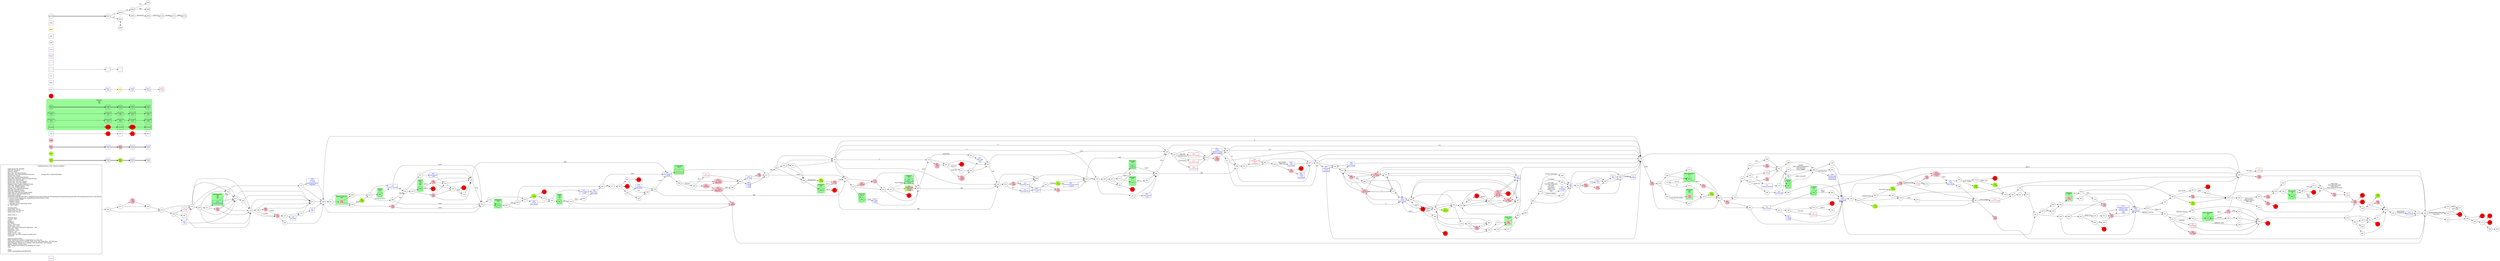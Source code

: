 digraph {
	rankdir=LR
	mclimit=50
	nodesep=.3
	ranksep=.4
	node [height=.7
		width=.7
		shape=ellipse
		margin=0]
	edge[weight=5]
	stylesheet="../style.css"
	
	subgraph ShopMenu {
		node [fontcolor = "purple" shape = "rect" margin = 0.1]
		menu
	}

	title [label = "Fighting Fantasy #45: Spectral Stalkers\n\n \
		Light Green Fill: Benefits\l \
		Pink Fill: Penalties\l \
		Red Fill: Death\l \
		Blue Text: Key Items/Events\l \
		Red Text: Lost Items\Negative Eventsl \
		Orange Text: Codewords/Spells\l \
		Purple Text: Shops\l \
		Blue Line: Forced Items/Events\l \
		Light Blue Text/Line: Optional Items/Events\l \
		Purple Line: Dice Events\l \
		Green Line: Stat Test Passed\l \
		Brown Line: Stat Test Failed\l \
		Magenta Line: Combat Related Events\l \
		Grey Text: Riddle/Numeric Code\l \
		Grey Line: Hidden Option\l \
		Orange Line: Codewords/Spells\l \
		Red Line: Possible Error\l \
		Gold Fill: Required Nodes\l \
		Light Blue Fill: Recommended Nodes\l \
		Gold Outline: Recommended Path\l \
		Green Box: Combat\l \
		SK/ST/LK/TL/AT/AR/TM/CW/CL: Skill/Stamina/Luck/Trail/Attack Strength/Attack Round/Time/Consecutive Win Round/Consecutive Lose Round\l \
		?: Chance of this happening, depending on instructions in text\l \
		*: Special Combat Rules\l \
		-: Negative Status\l \
		+: Positive Status\l \
		^: Damage can be reduced by items\l \
		@: Take 2 items\l\l \
		Starting Stats:\l \
		Initial Skill: 1d6+6\l \
		Initial Stamina: 2d6+12\l \
		Initial Luck: 1d6+6\l\l \
		Initial Trail: 0\l\l \
		Starting Gear:\l \
		2 meal: +4ST\l \
		sword\l \
		backpack\l \
		Key Items:\l \
		sword: -2SK if lost\l \
		heatsword: +1DG\l \
		harp: -half ESK of humanoid opponent, -1SK\l \
		blue gem: +6ST\l \
		honeycake: +4ST\l \
		talisman: -2TL\l \
		magic sword: +1AT\l \
		maze map: can refer to map in inside cover\l \
		comment\l\l \
		Special Combat Rules:\l \
		Feliti: Which one attacks is dependent on a dice roll.\l \
		Sandsnake: Enemy has 2 attacks, body wins -2AT, fangs does -4ST damage.\l \
		Silica Serpent: Enemy has 2 attacks, 2nd attack does -2ST damage.\l \
		Mantir: Enemy attacks twice.\l \
		099-: Restore lost stamina by drinking sea water.\l \
		rules\l\l \
		Notes:\l \
		Order: meal/gold/item/AT/SK/ST/LK\l \
		"
		shape = "box"
		margin = 0.1]
		
	subgraph Boost {
		node [style = "filled" color = "greenyellow"]
		boo1 [label = "\N\n text"]
		boo3 [label = "\N\n text"]
		028 [label = "\N\n +1LK"]
		037 [label = "\N\n +1LK"]
		046 [label = "\N\n +1LK"]
		064 [label = "\N\n +1LK"]
		111 [label = "\N\n +1LK"]
		112 [label = "\N\n +1LK"]
		113 [label = "\N\n +4ST"]
		128 [label = "\N\n +6ST"]
		277 [label = "\N\n +all ST"]
		280 [label = "\N\n +1LK"]
		292 [label = "\N\n +4ST"]
		347 [label = "\N\n +4ST"]
		bstt
	}

	subgraph Damage {
		node [style = "filled" color = "pink"]
		dam1 [label = "\N\n text"]
		dam3 [label = "\N\n text"]
		002 [label = "\N\n +1TL"]
		003 [label = "\N\n -2ST\n +1TL"]
		013 [label = "\N\n -0~12ST\n (SK+?x?)"]
		029 [label = "\N\n +1TL"]
		039 [label = "\N\n -?ST"]
		048 [label = "\N\n -1SK"]
		050 [label = "\N\n +1TL"]
		053 [label = "\N\n -3ST"]
		054 [label = "\N\n -3dST"]
		055 [label = "\N\n +1TL"]
		058 [label = "\N\n -3ST"]
		074 [label = "\N\n -4ST"]
		095 [label = "\N\n -1dST"]
		099 [label = "\N-\n -1dST"]
		107 [label = "\N\n -1dST\n +1TL"]
		121 [label = "\N\n -2ST"]
		129 [label = "\N\n -4ST\n +1TL"]
		131 [label = "\N\n -0~18ST\n (SKx1d+3)"]
		133 [label = "\N\n -2ST"]
		139 [label = "\N\n +1TL"]
		141 [label = "\N\n -2ST"]
		144 [label = "\N\n -1dIST\n -1dST"]
		147 [label = "\N\n -1ST"]
		150 [label = "\N\n +1TL"]
		153 [label = "\N\n -1d+3ST"]
		163 [label = "\N\n +1TL"]
		165 [label = "\N\n -2ST"]
		169 [label = "\N\n +1TL"]
		174 [label = "\N\n -2ST"]
		176 [label = "\N\n +1TL"]
		177 [label = "\N\n +1TL"]
		187 [label = "\N\n +1TL\n ST=4?\n (ST>4)"]
		188 [label = "\N\n -1LK"]
		203 [label = "\N\n =1ST"]
		205 [label = "\N\n -2ST"]
		206 [label = "\N\n -1ST"]
		214 [label = "\N\n -1ST"]
		219 [label = "\N\n -4ST"]
		224 [label = "\N\n -0~12ST"]
		241 [label = "\N\n +1TL"]
		242 [label = "\N\n -1dST"]
		244 [label = "\N\n -1dST"]
		258 [label = "\N\n -2ST"]
		273 [label = "\N\n -1LK"]
		286 [label = "\N\n -2ST"]
		293 [label = "\N\n -1dST"]
		307 [label = "\N\n -3dST"]
		327 [label = "\N\n +1TL"]
		341 [label = "\N\n -1d+2ST\n +1TL"]
		361 [label = "\N\n -1d/2ST"]
		367 [label = "\N\n -1~19ST"]
		387 [label = "\N\n -1dST"]
		390 [label = "\N\n -0~18ST"]
		ddgg
	}
	
	subgraph Death {
		node [style = "filled" color = "red"]
		ddt
		ddt2
		monddt
		monddt2
		016
		032
		082
		084
		090
		098
		109
		166
		196
		221
		257 [label = "\N\n -3ST"]
		268
		279
		284
		297
		312
		322
		338
		339
		371
		372
		378
		382
		385
		393
		394
		398
		399
		ddtt
	}

	subgraph Key_Item {
		node [fontcolor = "blue" shape = "rect"]
		key1 [label = "\N\n info" tooltip = "info text"]
		key2 [label = "\N\n text"]
		key3 [label = "\N\n text"]
		key4 [fontcolor = "crimson" label = "\N\n -text"]
		boo2 [class = "bst" label = "\N\n text"]
		boo4 [class = "bst" label = "\N\n text"]
		boo5 [class = "bst" label = "\N\n text"]
		dam2 [class = "ddg" label = "\N\n text"]
		dam4 [class = "ddg" label = "\N\n text"]
		dam5 [class = "ddg" label = "\N\n text"]
		opt
		opt2 [class = "bst"]
		opt3 [class = "bst"]
		004 [class = "bst" label = "\N\n +4ST?\n (eat meal)"]
		008 [label = "\N\n harp?"]
		010 [label = "\N\n 6 gold\n blue gem"]
		012 [class = "bst" label = "\N\n +4ST?\n (eat meal)"]
		018 [color = "greenyellow:pink" label = "\N\n light ring\n +4ST\n +1TL"]
		023 [label = "\N\n info" tooltip = "Ziggurat World, set hound on hunter"]
		026 [label = "\N\n riddle?"]
		033 [label = "\N\n honeycake"]
		040 [label = "\N\n sword\n inn sign"]
		047 [class = "ddg" label = "\N\n 5 gold\n +1TL"]
		052 [class = "bst" label = "\N\n sleep jewel\n +4ST"]
		083 [label = "\N\n circular bronze plate?\n (-3 gold)"]
		087 [class = "bst" label = "\N\n +4ST?\n (eat meal)"]
		093 [label = "\N\n info" tooltip = "Directory of Wizards"]
		100 [class = "bst" label = "\N\n 5 gold\n +1ILK\n +1LK"]
		132 [class = "bst" label = "\N\n talisman\n +1LK"]
		152 [class = "bst" label = "\N\n Ophidian armour?\n (-Cerod harp)\n Ophidian pipes\n rope\n +1LK"]
		155 [label = "\N\n metal roundel"]
		159 [class = "bst" label = "\N\n +4ST?\n (eat meal)"]
		161 [label = "\N\n hunting horn"]
		180 [label = "\N\n glowcandle?\n (-1 gold)"]
		182 [label = "\N\n sword"]
		183 [label = "\N\n hunting horn"]
		209 [class = "ddg" label = "\N\n blown horn\n +1TL"]
		225 [label = "\N\n sword?\n (-1 meal)\n magnifying glass\n umbrella"]
		227 [label = "\N\n info" tooltip = "stalker must destroy bearer of ALeph and carry it to spellmaker"]
		230 [label = "\N\n sea water"]
		231 [class = "bst" label = "\N\n calling card\n +1LK"]
		250 [label = "\N\n info" tooltip = "things can only pass slowly through barrier"]
		267 [label = "\N\n info" tooltip = "look for round things, look for Semeion Cryptoglyphos"]
		269 [label = "\N\n -2 gold\n spherical map\n pencil & paper"]
		271 [class = "bst" label = "\N\n silver dagger\n +1LK"]
		272 [class = "bst" label = "\N\n +4ST?\n (eat meal)"]
		285 [class = "bst" label = "\N\n +4ST?\n (eat meal)"]
		289 [style = "filled" color = "greenyellow:pink" label = "\N\n calling card\n -1d/2ST\n +1LK"]
		304 [label = "\N\n info" tooltip = "steal Ophidian pipes"]
		305 [class = "bst" label = "\N\n +4ST?\n (eat meal)"]
		308 [label = "\N\n info" tooltip = "secret passage from level below crystal gardens"]
		309 [label = "\N\n honeycake\n heatsword\n blow horn"]
		328 [label = "\N\n corrective fluid"]
		345 [class = "bst" label = "\N\n 1 meal\n +1LK"]
		350 [class = "bst" label = "\N\n clown\n +2ST?\n (eat meal)"]
		356 [label = "\N\n Siccator"]
		363 [class = "ddg" label = "\N\n magic sword\n -2LK"]
		368 [label = "\N\n clay ball"]
		374 [label = "\N\n Colepod lantern"]
		376 [label = "\N\n Baratcha"]
		397 [class = "bst" label = "\N\n maze map\n +4ST?\n (eat meal)"]
		kkyy
	}
	
	subgraph Key_Loss {
		node [fontcolor = "crimson" shape = "rect"]
		kkll
		034 [class = "ddg" label = "\N\n -weapon (-2SK)\n -3ST?\n (!weapon)"]
		049 [label = "\N\n -clay ball magic"]
		056 [label = "\N\n -clown puppet"]
		117 [label = "\N\n -glowcandles"]
		141 [label = "\N\n -siccator"]
		158 [label = "\N\n -gem"]
		173 [label = "\N\n -hunting horn"]
		208 [class = "ddg" label = "\N\n -umbrella\n -0~12ST"]
		210 [label = "\N\n -sword"]
		281 [label = "\N\n -map"]
		325 [label = "\N\n -clay ball"]
		337 [label = "\N\n -siccator"]
		340 [label = "\N\n -sword"]
		346 [label = "\N\n -Cerod harp"]
		357 [label = "\N\n -Siccator"]
	}
	
	subgraph Key_Loss {
		node [fontcolor = "crimson" shape = "rect"]
		kkll
	}

	subgraph Key_Word {
		node [fontcolor = "grey" shape = "rect"]
		wrd1 [label = "\N\n text"]
		wrd2 [label = "\N\n text"]
		wrd3 [label = "\N\n text"]
		pwdd
	}
	
	subgraph Shop {
		node [fontcolor = "purple" shape = "rect"]
		shop1 [label = "\N\n text"]
		shpp
	}
	
	subgraph Combat {
		style = "filled" color = "palegreen"
		subgraph cluster_00 {
			label = "Monster\n 0/0\n 0/0"
			mon1 [label = "\N\n text"]
			mon2 [shape = "rect" class = "kky" label = "\N\n text"]
			mon3 [label = "\N\n text"]
			mon4 [shape = "rect" class = "kky" label = "\N\n text"]
			mon5 [shape = "rect" class = "kky" label = "\N\n text"]
			monboo1 [class = "bst" label = "\N\n text"]
			monboo2 [shape = "rect" class = "bst kky" label = "\N\n text"]
			monboo3 [class = "bst" label = "\N\n text"]
			monboo4 [shape = "rect" class = "bst kky" label = "\N\n text"]
			monboo5 [shape = "rect" class = "bst kky" label = "\N\n text"]
			mondam1 [class = "ddg" label = "\N\n text"]
			mondam2 [shape = "rect" class = "ddg kky" label = "\N\n text"]
			mondam3 [class = "ddg" label = "\N\n text"]
			mondam4 [shape = "rect" class = "ddg kky" label = "\N\n text"]
			mondam5 [shape = "rect" class = "ddg kky" label = "\N\n text"]
			monopt [shape = "rect" class = "bst kky"]
			monddt
			monopt2 [shape = "rect" class = "bst kky"]
			monddt2
			monopt3 [shape = "rect" class = "bst kky"]
		}
		
		subgraph cluster_01 {
			label = "Barogkaz\n 9/13"
			008
		}
		
		subgraph cluster_02 {
			label = "Necromon\n 7/6"
			009
		}
		
		subgraph cluster_03 {
			label = "Feliti*\n 5/3\n 4/5\n 6/5"
			068
		}
		
		subgraph cluster_04 {
			label = "Vaskind\n 7/9"
			104
		}
		
		subgraph cluster_05 {
			label = "Sandsnake\n 6/10"
			117
		}
		
		subgraph cluster_06 {
			label = "Barogkaz\n 9/13"
			119
		}
		
		subgraph cluster_07 {
			label = "Skeletal Warrior\n 9/4"
			139
		}
		
		subgraph cluster_08 {
			label = "Wood Elf\n 8/6\n 7/7"
			150
		}
		
		subgraph cluster_09 {
			label = "Logic Dog\n 10/-"
			163
		}
		
		subgraph cluster_10 {
			label = "Syzuk\n 8/10"
			191
		}
		
		subgraph cluster_11 {
			label = "Mantir*\n 8/10"
			223
		}
		
		subgraph cluster_12 {
			label = "Vampire\n 9/13"
			231
		}
		
		subgraph cluster_13 {
			label = "Were-Cat\n 8/10"
			236
		}
		
		subgraph cluster_14 {
			label = "Innkeeper\n 6/5"
			278
		}
		
		subgraph cluster_15 {
			label = "Silica Serpent*\n 7/11"
			287
		}
		
		subgraph cluster_16 {
			label = "Ophidian\n 7/7"
			327
		}
		
		subgraph cluster_17 {
			label = "Ranganathan\n 5/6\n 5/5\n 7/7"
			328
		}
		
		subgraph cluster_18 {
			label = "Silica Serpent*\n 7/11"
			343
		}
		
		subgraph cluster_19 {
			label = "Goblin\n 5/4\n 6/5"
			344
		}
		
		subgraph cluster_20 {
			label = "Grappler*\n 10/-"
			389
		}
		
		cbtt
	}

	subgraph Optional {
		node [shape = "rect" class = "opt kky"]
		opt [class = "opt kky"]
		monopt [class = "opt kky"]
		opt2 [class = "opt kky"]
		monopt2 [class = "opt kky"]
		opt3 [class = "opt kky"]
		monopt3 [class = "opt kky"]
		optt
	}
	
	subgraph Path {
		node [class = "path" penwidth = 3 color = "gold"]
		txt2
		key2 [class = "path"]
		wrd2 [class = "path"]
		key3
		wrd3
		boo3 [class = "path"]
		boo4 [class = "path bst"]
		boo5
		dam3 [class = "path"]
		dam4 [class = "path ddg"]
		dam5
		monboo3 [class = "path bst"]
		monboo4 [class = "path bst kky"]
		monboo5
		mondam3 [class = "path ddg"]
		mondam4 [class = "path ddg kky"]
		mondam5
		mon3 [class = "path"]
		mon4 [class = "path kky"]
		ddt2 [class = "path"]
		opt3 [class = "path opt kky"]
		monddt2 [class = "path"]
		monopt3 [class = "path opt kky"]
		pptt
	}
	
	subgraph Required {
		node [shape = "rect" class = "req kky"]
		key3 [class = "req kky"]
		wrd3 [class = "req kky"]
		boo5 [class = "req kky"]
		dam5 [class = "req kky"]
		monboo5 [class = "req kky"]
		mondam5 [class = "req kky"]
		mon5 [class = "req kky"]
		400 [class = "req" shape = "octagon"]
	}
	
	subgraph Required2 {
		node [shape = "rect" class = "req2 kky"]
		req2 [class = "req2 kky"]
	}
	
	mon1 -> mon2 -> mon3 -> mon4 -> mon5 [penwidth = 3]
	boo1 -> boo2 -> boo3 -> boo4 -> boo5 [penwidth = 3]
	dam1 -> dam2 -> dam3 -> dam4 -> dam5 [penwidth = 3]
	txt1 -> key1 -> txt2 -> key2 -> key3 -> key4
	wrd1 -> wrd2 -> wrd3
	opt -> ddt -> opt2 -> ddt2 -> opt3
	monboo1 -> monboo2 -> monboo3 -> monboo4 -> monboo5
	mondam1 -> mondam2 -> mondam3 -> mondam4 -> mondam5
	monopt -> monddt -> monopt2 -> monddt2 -> monopt3

	myTitle -> z001 [penwidth = 3]
	z001 -> z002 [class = "dice" label = "1-3"]
	z001 -> z003 [class = "dice" label = "4-6"]
	z002 -> z004 [class = "pass" label = "LK"]
	z002 -> z005 [class = "fail"]
	z003 -> z006 [dir = "both"]
	z004 -> z007 [class = "req" label = "req"]
	z004 -> z008 [class = "opt" label = "-opt"]
	z005 -> z009 [class = "pwd" label = "password"]
	z009 -> z010 [class = "err" label = "error(?)"]
	z010 -> z011 [class = "cbt" label = "escape"]
	z011 -> z012 [class = "skl" label = "spell"]
	{
		rank = same
		z003
		z006
	}

	title -> 001
	001 -> 207
	001 -> 316
	002 -> 092
	002 -> 116
	003 -> 301
	004 -> 321 [class = "req" label = "Ophidian armour"]
	004 -> 254
	005 -> 222
	005 -> 283
	006 -> 395
	006 -> 093
	006 -> 340
	007 -> 291
	008 -> 091 [class = "cbt" label = "AR>3"]
	009 -> 249 [class = "fail" label = "SK"]
	009 -> 366 [class = "cbt" label = "AR>2\n flee\n -2ST"]
	010 -> 124
	011 -> 328
	011 -> 074
	012 -> 130
	012 -> 146
	013 -> 263
	014 -> 333
	015 -> 305
	015 -> 367
	015 -> 206
	016
	017 -> 336
	018 -> 377
	019 -> 194 [class = "pass" label = "4dST-1"]
	019 -> 084 [class = "fail"]
	020 -> 257
	020 -> 329
	020 -> 335
	020 -> 078
	021 -> 139
	021 -> 085
	021 -> 348
	022 -> 218 [class = "pass" label = "6dSK+ST"]
	022 -> 086 [class = "fail"]
	023 -> 182 [class = "req" label = "!weapon"]
	023 -> 234
	024 -> 137
	024 -> 063
	025 -> 338
	025 -> 172
	026 -> 224
	026 -> 101
	026 -> 367
	026 -> 187
	027 -> 185
	028 -> 318
	029 -> 370
	029 -> 190
	030 -> 135 [class = "dice" label = "even"]
	030 -> 145 [class = "dice" label = "odd"]
	031 -> 279
	031 -> 311
	032
	033 -> 266
	033 -> 304
	034 -> 262
	035 -> 004
	036 -> 251
	036 -> 323
	037 -> 190
	038 -> 087 [class = "req" label = "glowcandle/\n light ring"]
	038 -> 241
	039 -> 158
	040 -> 283
	041 -> 088
	041 -> 304
	042 -> 156 [class = "dice" label = "1-2"]
	042 -> 354 [class = "dice" label = "3-4"]
	042 -> 234 [class = "dice" label = "5-6"]
	043 -> 053
	044 -> 316
	045 -> 122
	045 -> 224
	045 -> 187
	045 -> 247
	046 -> 214
	047 -> 063
	048 -> 148
	049 -> 375
	050 -> 190
	051 -> 278
	051 -> 319
	052 -> 365
	052 -> 334
	053 -> 152
	053 -> 004
	054 -> 392
	055 -> 105 [class = "dice" label = "even"]
	055 -> 126 [class = "dice" label = "odd"]
	056 -> 296
	057 -> 342
	057 -> 213
	058 -> 189
	059 -> 185
	060 -> 012
	061 -> 354
	061 -> 234
	062 -> 336
	063 -> 115 [class = "dice" label = "even"]
	063 -> 126 [class = "dice" label = "odd"]
	064 -> 318
	065 -> 235
	065 -> 308
	066 -> 204 [class = "opt" label = "siccator"]
	066 -> 131
	066 -> 013
	067 -> 189
	068 -> 109 [class = "cbt" label = "kill 1"]
	068 -> 169 [class = "cbt" label = "AR>4"]
	069 -> 317
	069 -> 015
	069 -> 285
	069 -> 367
	070 -> 028 [class = "req" label = "silver dagger"]
	070 -> 106
	071 -> 245
	072 -> 163
	073 -> 366
	074 -> 164
	074 -> 243
	074 -> 373
	075 -> 349 [class = "pass" label = "SK-3"]
	075 -> 242 [class = "fail"]
	076 -> 161 [class = "pass" label = "SK-1"]
	076 -> 387 [class = "fail"]
	077 -> 162
	077 -> 390
	077 -> 208 [class = "opt" label = "umbrella"]
	077 -> 062 [class = "opt" label = "Ophidian armour"]
	078 -> 285
	078 -> 122
	078 -> 257
	078 -> 247
	079 -> 195
	080 -> 046 [class = "req" label = "first time horn"]
	080 -> 381
	081 -> 398
	081 -> 303
	081 -> 326
	082
	083 -> 030
	084
	085 -> 215
	086 -> 299 [class = "pass" label = "LK"]
	086 -> 399 [class = "fail"]
	087 -> 061
	088 -> 388
	089 -> 040
	090
	091 -> 145 [class = "dice" label = "even"]
	091 -> 156 [class = "dice" label = "odd"]
	092 -> 012
	092 -> 230
	093 -> 373
	093 -> 275
	094 -> 306
	095 -> 290
	095 -> 216
	095 -> 122
	096 -> 280 [class = "opt" label = "extinguisher"]
	096 -> 389
	097 -> 005 [class = "pass" label = "3dTL"]
	097 -> 307 [class = "fail"]
	098
	099 -> 203 [class = "fail"]
	099 -> 250 [class = "pass" label = "ST>0"]
	100 -> 211
	101 -> 367
	101 -> 317
	101 -> 026
	102 -> 140
	103 -> 356
	103 -> 175
	104 -> 060 [class = "pass" label = "AR>2\n 3dTL"]
	104 -> 300 [class = "fail" label = "AR>2"]
	105 -> 310
	105 -> 177
	106 -> 064 [class = "pass" label = "4dSK+LK-1"]
	106 -> 394 [class = "fail"]
	107 -> 042
	108 -> 249
	108 -> 009
	109
	110 -> 287 [class = "fail"]
	110 -> 238 [class = "pass" label = "LK"]
	111 -> 083
	111 -> 030
	112 -> 291
	113 -> 079 [class = "pass" label = "LK"]
	113 -> 312 [class = "fail"]
	114 -> 133
	115 -> 331 [class = "opt" label = "wheel-hub"]
	115 -> 003
	115 -> 301
	116 -> 276
	116 -> 012
	117 -> 211
	118 -> 392
	119 -> 193 [class = "cbt" label = "AR>5"]
	120 -> 291
	121 -> 051 [class = "dice" label = "even"]
	121 -> 036 [class = "dice" label = "odd"]
	122 -> 277
	122 -> 020
	123 -> 336
	124 -> 180 [class = "dice" label = "even"]
	124 -> 105 [class = "dice" label = "odd"]
	125 -> 037
	125 -> 190
	126 -> 076
	126 -> 358
	127 -> 225
	127 -> 185
	128 -> 189
	129 -> 044
	130 -> 353
	130 -> 214
	131 -> 255 [class = "pass" label = "3dTL"]
	131 -> 307 [class = "fail"]
	132 -> 308
	133 -> 053
	134 -> 365
	135 -> 233
	135 -> 265
	136 -> 031
	137 -> 289
	137 -> 231 [class = "opt" label = "silver dagger"]
	137 -> 382
	138 -> 357 [class = "req" label = "Siccator"]
	138 -> 019
	139 -> 085
	139 -> 348
	140 -> 347
	140 -> 048
	140 -> 181 [class = "opt" label = "heat sword"]
	141 -> 013
	141 -> 131
	142 -> 190
	143 -> 212 [class = "pass" label = "3dST-1"]
	143 -> 372 [class = "fail"]
	144 -> 245
	145 -> 253
	145 -> 042
	146 -> 184
	146 -> 229
	147 -> 059
	147 -> 103
	148 -> 324
	148 -> 202
	149 -> 015
	150 -> 125
	151 -> 105 [class = "dice" label = "1"]
	151 -> 115 [class = "dice" label = "2"]
	151 -> 126 [class = "dice" label = "3"]
	151 -> 135 [class = "dice" label = "4"]
	151 -> 145 [class = "dice" label = "5"]
	151 -> 234 [class = "dice" label = "6"]
	152 -> 004
	153 -> 015 [class = "dice" label = "1"]
	153 -> 367 [class = "dice" label = "2"]
	153 -> 317 [class = "dice" label = "3"]
	153 -> 285 [class = "dice" label = "4"]
	154 -> 272
	155 -> 051 [class = "dice" label = "even"]
	155 -> 036 [class = "dice" label = "odd"]
	156 -> 391
	156 -> 061
	157 -> 091
	158 -> 258
	159 -> 195
	160 -> 374 [class = "pass" label = "LK"]
	160 -> 210 [class = "fail"]
	161 -> 209
	161 -> 358
	162 -> 288 [class = "req" label = "Ophidian pipes"]
	162 -> 343
	163 -> 282
	164 -> 127
	164 -> 373
	165 -> 341
	166
	167 -> 293
	167 -> 244
	168 -> 290
	168 -> 216
	168 -> 095
	169 -> 334
	169 -> 379
	169 -> 365
	170 -> 270
	170 -> 223
	171 -> 081
	172 -> 082
	172 -> 268
	172 -> 396
	173 -> 375
	174 -> 041
	175 -> 027
	175 -> 267
	176 -> 017 [class = "pass" label = "3dTL"]
	176 -> 300 [class = "fail"]
	177 -> 024
	177 -> 063
	178 -> 007 [class = "pass" label = "3dTL"]
	178 -> 300 [class = "fail"]
	179 -> 308
	180 -> 066
	180 -> 117
	181 -> 274 [class = "pass" label = "4dST"]
	181 -> 090 [class = "fail"]
	182 -> 234
	183 -> 209
	183 -> 358
	184 -> 094 [class = "pass" label = "SK-1"]
	184 -> 240 [class = "fail"]
	185 -> 051
	185 -> 234
	185 -> 021
	186 -> 257
	186 -> 385
	187 -> 224
	187 -> 297
	187 -> 329
	187 -> 026
	188 -> 211
	189 -> 118
	189 -> 302
	190 -> 092
	190 -> 116
	190 -> 002
	191 -> 155
	192 -> 333
	192 -> 140
	193 -> 091
	194 -> 012
	195 -> 271
	195 -> 344
	196
	197 -> 282
	198 -> 147 [class = "opt" label = "-4 gold"]
	198 -> 286
	198 -> 027
	199 -> 291
	200 -> 339
	200 -> 045
	201 -> 096
	201 -> 151
	202 -> 351 [class = "req" label = "glowcandle/\n Colepod lantern/\n light ring"]
	202 -> 167
	203 -> 380
	204 -> 337 [class = "pass" label = "SK-1"]
	204 -> 141 [class = "fail"]
	205 -> 392
	206 -> 069 [class = "pass" label = "SK-1"]
	206 -> 153 [class = "fail"]
	207 -> 129
	207 -> 044
	208 -> 336
	209 -> 273
	209 -> 314
	210 -> 041
	211 -> 105 [class = "dice" label = "even"]
	211 -> 248 [class = "dice" label = "odd"]
	212 -> 386
	213 -> 119
	213 -> 008
	214 -> 281 [class = "opt" label = "spherical map"]
	214 -> 341
	215 -> 384 [class = "opt" label = "corrective fluid"]
	215 -> 191
	215 -> 155
	216 -> 320
	216 -> 072
	217 -> 354
	217 -> 156
	217 -> 234
	218 -> 043
	218 -> 152
	219 -> 334
	219 -> 379
	219 -> 365
	220 -> 308
	221
	222 -> 113
	222 -> 159
	223 -> 388 [class = "cbt" label = "either lose 4ST"]
	224 -> 026
	224 -> 329
	224 -> 247
	224 -> 187
	225 -> 185
	226 -> 031
	227 -> 023
	228 -> 124
	229 -> 369
	229 -> 004
	230 -> 261
	230 -> 104
	231 -> 063
	232 -> 362
	232 -> 031
	233 -> 363
	233 -> 091
	234 -> 029 [class = "pass" label = "3dTL"]
	234 -> 300 [class = "fail"]
	235 -> 132 [class = "req" label = "inn sign\n hunting scene plate\n clay ball\n toy clown\n wheel-hub\n calling card\n map"]
	235 -> 179 [class = "req" label = "6 items without"]
	235 -> 220 [class = "req" label = "6 items with map"]
	235 -> 360 [class = "req" label = "&le; 5 items"]
	236 -> 047 [class = "cbt" label = ">4AR"]
	237 -> 386
	238 -> 125
	239 -> 089 [class = "pass" label = "3dTL"]
	239 -> 307 [class = "fail"]
	240 -> 306
	241 -> 322
	241 -> 350
	242 -> 041
	243 -> 147
	243 -> 198
	243 -> 027
	244 -> 324
	245 -> 018
	245 -> 377
	246 -> 142
	246 -> 287
	247 -> 329
	247 -> 224
	247 -> 078
	248 -> 151
	248 -> 352
	248 -> 096
	249 -> 073 [class = "pass" label = "4dST"]
	249 -> 284 [class = "fail"]
	250 -> 380
	251 -> 365
	251 -> 052
	252 -> 012
	253 -> 346 [class = "opt" label = "Cerod Harp"]
	253 -> 049 [class = "opt" label = "clay ball"]
	253 -> 173 [class = "opt" label = "hunting horn"]
	253 -> 375
	254 -> 321 [class = "pass" label = "7dSK+ST"]
	254 -> 102 [class = "fail"]
	255 -> 263
	256 -> 033
	257 -> 078 [class = "pass" label = "3dST-1"]
	257 -> 122 [class = "pass" label = "3dST-1"]
	257 -> 186 [class = "pass" label = "3dST-1"]
	257 -> 285 [class = "pass" label = "3dST-1"]
	258 -> 098
	258 -> 221
	258 -> 315
	259 -> 027
	259 -> 243
	260 -> 065
	261 -> 138
	261 -> 345
	262 -> 038
	262 -> 061
	263 -> 100
	263 -> 368
	264 -> 343 [class = "fail"]
	264 -> 123 [class = "pass" label = "LK"]
	265 -> 157
	265 -> 342
	265 -> 057
	266 -> 012
	267 -> 185
	268
	269 -> 042
	269 -> 217
	270 -> 223
	270 -> 388 [class = "opt" label = "8 gold/\n light ring/\m sleep jewel/\n star talisman/\n silver dagger"]
	271 -> 040
	272 -> 070
	272 -> 199
	273 -> 030
	274 -> 148
	275 -> 164
	275 -> 243
	275 -> 298
	275 -> 373
	276 -> 160
	276 -> 364
	276 -> 075
	277 -> 020
	278 -> 097
	279
	280 -> 055
	281 -> 154 [class = "pass" label = "SK"]
	281 -> 165 [class = "fail"]
	282 -> 260
	282 -> 234
	283 -> 180 [class = "dice" label = "even"]
	283 -> 171 [class = "dice" label = "odd"]
	284
	285 -> 153
	285 -> 257
	285 -> 317
	285 -> 078
	286 -> 147 [class = "opt" label = "-4 gold"]
	286 -> 027
	287 -> 110 [class = "cbt" label = "use LK"]
	287 -> 050 [class = "cbt" label = "AR>4"]
	288 -> 336
	289 -> 063
	290 -> 095
	290 -> 122
	291 -> 056 [class = "req" label = "clown puppet"]
	291 -> 205
	292 -> 215
	293 -> 196
	293 -> 258
	294 -> 313 [class = "opt" label = "war-chariot wheel"]
	294 -> 150
	295 -> 228
	296 -> 014
	296 -> 192
	297
	298 -> 011
	298 -> 164
	298 -> 373
	298 -> 243
	299 -> 053
	300 -> 325 [class = "req" label = "clay ball"]
	300 -> 054
	301 -> 071 [class = "opt" label = "Siccator"]
	301 -> 144 [class = "opt" label = "umbrella"]
	301 -> 377
	301 -> 166
	302 -> 376 [class = "opt" label = "glowcandle/\n heatsword"]
	302 -> 118
	303 -> 228 [class = "pass" label = "LK"]
	303 -> 032 [class = "fail"]
	304 -> 388
	305 -> 149
	305 -> 234
	306 -> 327
	306 -> 133
	307 -> 392
	308 -> 332
	308 -> 023
	309 -> 012
	310 -> 024
	310 -> 236
	310 -> 361
	311 -> 189
	312
	313 -> 125
	314 -> 111 [class = "opt" label = "-2 gold"]
	314 -> 273
	315 -> 189
	315 -> 355
	316 -> 275
	316 -> 006
	317 -> 101
	317 -> 285
	317 -> 153
	318 -> 296
	319 -> 278
	319 -> 222
	320 -> 197
	320 -> 163
	321 -> 162
	321 -> 077
	322
	323 -> 068
	323 -> 219
	324 -> 108
	324 -> 383
	325 -> 392
	326 -> 295
	326 -> 010
	327 -> 035
	327 -> 359 [class = "cbt" label = "AR>3"]
	328 -> 164
	328 -> 243
	328 -> 373
	329 -> 200
	329 -> 045
	330 -> 212 [class = "pass" label = "6dST-1"]
	330 -> 372 [class = "fail"]
	331 -> 018
	331 -> 377
	332 -> 099
	332 -> 380
	332 -> 023
	333 -> 146
	334 -> 379
	334 -> 365
	335 -> 168
	335 -> 122
	336 -> 232
	336 -> 378
	337 -> 263
	338
	339 -> 045 [class = "pass" label = "4dST-1"]
	340 -> 275
	341 -> 300 [class = "fail"]
	341 -> 272 [class = "pass" label = "3dTL"]
	342 -> 157 [class = "pass" label = "4dST-1"]
	342 -> 393 [class = "fail"]
	343 -> 264 [class = "cbt" label = "use LK"]
	343 -> 176 [class = "cbt" label = "AR>4"]
	344 -> 239 [class = "cbt" label = "AR>3"]
	345 -> 012
	346 -> 375
	347 -> 148
	348 -> 292 [class = "pass" label = "LK"]
	348 -> 121 [class = "fail"]
	349 -> 041
	350 -> 061
	351 -> 258
	352 -> 201 [class = "pass" label = "SK"]
	352 -> 096 [class = "fail"]
	352 -> 151 [class = "fail"]
	353 -> 080 [class = "req" label = "hunting horn"]
	353 -> 112
	353 -> 178
	354 -> 149
	354 -> 397
	354 -> 234
	355 -> 128
	355 -> 058
	355 -> 189
	356 -> 175
	357 -> 012
	358 -> 030
	359 -> 114 [class = "pass" label = "3dTL"]
	359 -> 300 [class = "fail"]
	360 -> 308
	361 -> 177
	362 -> 136
	362 -> 067
	362 -> 226
	363 -> 091
	364 -> 256 [class = "pass" label = "7dSK+ST"]
	364 -> 174 [class = "fail"]
	365 -> 051 [class = "dice" label = "even"]
	365 -> 180 [class = "dice" label = "odd"]
	366 -> 158 [class = "opt" label = "light ring/\n blue-gemmed ring/\n sleep jewel/\n seven-pointed talisman"]
	366 -> 039
	367 -> 026
	367 -> 206
	367 -> 101
	367 -> 015
	368 -> 188
	368 -> 211
	369 -> 022
	369 -> 004
	370 -> 294
	370 -> 246
	371
	372
	373 -> 259
	373 -> 027
	374 -> 170
	375 -> 269
	375 -> 107
	376 -> 118
	377 -> 145 [class = "dice" label = "even"]
	377 -> 126 [class = "dice" label = "odd"]
	378
	379 -> 134 [class = "pass" label = "3dSK"]
	379 -> 016 [class = "fail"]
	380 -> 227
	380 -> 023
	381 -> 178
	382
	383 -> 366
	384 -> 051 [class = "dice" label = "even"]
	384 -> 036 [class = "dice" label = "odd"]
	385
	386 -> 338
	386 -> 025
	387 -> 183 [class = "pass" label = "LK"]
	387 -> 358 [class = "fail"]
	388 -> 252
	388 -> 120
	388 -> 309 [class = "opt" label = "hunting horn"]
	389 -> 055 [class = "cbt" label = "EST=0"]
	389 -> 371 [class = "cbt" label = "SK=0"]
	390 -> 336
	391 -> 262
	391 -> 034
	392 -> 237 [class = "req" label = "Baratcha"]
	392 -> 143 [class = "req" label = "seven-pointed talisman"]
	392 -> 330
	393
	394
	395 -> 243
	395 -> 275
	396 -> 400
	397 -> 149
	397 -> 234
	398
	399
	400

/*
	001 [fontsize=25]
	002 [fontsize=25]
	003 [fontsize=25]
	004 [fontsize=25]
	005 [fontsize=25]
	006 [fontsize=25]
	007 [fontsize=25]
	008 [fontsize=25]
	009 [fontsize=25]
	010 [fontsize=25]
	011 [fontsize=25]
	012 [fontsize=25]
	013 [fontsize=25]
	014 [fontsize=25]
	015 [fontsize=25]
	016 [fontsize=25]
	017 [fontsize=25]
	018 [fontsize=25]
	019 [fontsize=25]
	020 [fontsize=25]
	021 [fontsize=25]
	022 [fontsize=25]
	023 [fontsize=25]
	024 [fontsize=25]
	025 [fontsize=25]
	026 [fontsize=25]
	027 [fontsize=25]
	028 [fontsize=25]
	029 [fontsize=25]
	030 [fontsize=25]
	031 [fontsize=25]
	032 [fontsize=25]
	033 [fontsize=25]
	034 [fontsize=25]
	035 [fontsize=25]
	036 [fontsize=25]
	037 [fontsize=25]
	038 [fontsize=25]
	039 [fontsize=25]
	040 [fontsize=25]
	041 [fontsize=25]
	042 [fontsize=25]
	043 [fontsize=25]
	044 [fontsize=25]
	045 [fontsize=25]
	046 [fontsize=25]
	047 [fontsize=25]
	048 [fontsize=25]
	049 [fontsize=25]
	050 [fontsize=25]
	051 [fontsize=25]
	052 [fontsize=25]
	053 [fontsize=25]
	054 [fontsize=25]
	055 [fontsize=25]
	056 [fontsize=25]
	057 [fontsize=25]
	058 [fontsize=25]
	059 [fontsize=25]
	060 [fontsize=25]
	061 [fontsize=25]
	062 [fontsize=25]
	063 [fontsize=25]
	064 [fontsize=25]
	065 [fontsize=25]
	066 [fontsize=25]
	067 [fontsize=25]
	068 [fontsize=25]
	069 [fontsize=25]
	070 [fontsize=25]
	071 [fontsize=25]
	072 [fontsize=25]
	073 [fontsize=25]
	074 [fontsize=25]
	075 [fontsize=25]
	076 [fontsize=25]
	077 [fontsize=25]
	078 [fontsize=25]
	079 [fontsize=25]
	080 [fontsize=25]
	081 [fontsize=25]
	082 [fontsize=25]
	083 [fontsize=25]
	084 [fontsize=25]
	085 [fontsize=25]
	086 [fontsize=25]
	087 [fontsize=25]
	088 [fontsize=25]
	089 [fontsize=25]
	090 [fontsize=25]
	091 [fontsize=25]
	092 [fontsize=25]
	093 [fontsize=25]
	094 [fontsize=25]
	095 [fontsize=25]
	096 [fontsize=25]
	097 [fontsize=25]
	098 [fontsize=25]
	099 [fontsize=25]
	100 [fontsize=25]
	101 [fontsize=25]
	102 [fontsize=25]
	103 [fontsize=25]
	104 [fontsize=25]
	105 [fontsize=25]
	106 [fontsize=25]
	107 [fontsize=25]
	108 [fontsize=25]
	109 [fontsize=25]
	110 [fontsize=25]
	111 [fontsize=25]
	112 [fontsize=25]
	113 [fontsize=25]
	114 [fontsize=25]
	115 [fontsize=25]
	116 [fontsize=25]
	117 [fontsize=25]
	118 [fontsize=25]
	119 [fontsize=25]
	120 [fontsize=25]
	121 [fontsize=25]
	122 [fontsize=25]
	123 [fontsize=25]
	124 [fontsize=25]
	125 [fontsize=25]
	126 [fontsize=25]
	127 [fontsize=25]
	128 [fontsize=25]
	129 [fontsize=25]
	130 [fontsize=25]
	131 [fontsize=25]
	132 [fontsize=25]
	133 [fontsize=25]
	134 [fontsize=25]
	135 [fontsize=25]
	136 [fontsize=25]
	137 [fontsize=25]
	138 [fontsize=25]
	139 [fontsize=25]
	140 [fontsize=25]
	141 [fontsize=25]
	142 [fontsize=25]
	143 [fontsize=25]
	144 [fontsize=25]
	145 [fontsize=25]
	146 [fontsize=25]
	147 [fontsize=25]
	148 [fontsize=25]
	149 [fontsize=25]
	150 [fontsize=25]
	151 [fontsize=25]
	152 [fontsize=25]
	153 [fontsize=25]
	154 [fontsize=25]
	155 [fontsize=25]
	156 [fontsize=25]
	157 [fontsize=25]
	158 [fontsize=25]
	159 [fontsize=25]
	160 [fontsize=25]
	161 [fontsize=25]
	162 [fontsize=25]
	163 [fontsize=25]
	164 [fontsize=25]
	165 [fontsize=25]
	166 [fontsize=25]
	167 [fontsize=25]
	168 [fontsize=25]
	169 [fontsize=25]
	170 [fontsize=25]
	171 [fontsize=25]
	172 [fontsize=25]
	173 [fontsize=25]
	174 [fontsize=25]
	175 [fontsize=25]
	176 [fontsize=25]
	177 [fontsize=25]
	178 [fontsize=25]
	179 [fontsize=25]
	180 [fontsize=25]
	181 [fontsize=25]
	182 [fontsize=25]
	183 [fontsize=25]
	184 [fontsize=25]
	185 [fontsize=25]
	186 [fontsize=25]
	187 [fontsize=25]
	188 [fontsize=25]
	189 [fontsize=25]
	190 [fontsize=25]
	191 [fontsize=25]
	192 [fontsize=25]
	193 [fontsize=25]
	194 [fontsize=25]
	195 [fontsize=25]
	196 [fontsize=25]
	197 [fontsize=25]
	198 [fontsize=25]
	199 [fontsize=25]
	200 [fontsize=25]
	201 [fontsize=25]
	202 [fontsize=25]
	203 [fontsize=25]
	204 [fontsize=25]
	205 [fontsize=25]
	206 [fontsize=25]
	207 [fontsize=25]
	208 [fontsize=25]
	209 [fontsize=25]
	210 [fontsize=25]
	211 [fontsize=25]
	212 [fontsize=25]
	213 [fontsize=25]
	214 [fontsize=25]
	215 [fontsize=25]
	216 [fontsize=25]
	217 [fontsize=25]
	218 [fontsize=25]
	219 [fontsize=25]
	220 [fontsize=25]
	221 [fontsize=25]
	222 [fontsize=25]
	223 [fontsize=25]
	224 [fontsize=25]
	225 [fontsize=25]
	226 [fontsize=25]
	227 [fontsize=25]
	228 [fontsize=25]
	229 [fontsize=25]
	230 [fontsize=25]
	231 [fontsize=25]
	232 [fontsize=25]
	233 [fontsize=25]
	234 [fontsize=25]
	235 [fontsize=25]
	236 [fontsize=25]
	237 [fontsize=25]
	238 [fontsize=25]
	239 [fontsize=25]
	240 [fontsize=25]
	241 [fontsize=25]
	242 [fontsize=25]
	243 [fontsize=25]
	244 [fontsize=25]
	245 [fontsize=25]
	246 [fontsize=25]
	247 [fontsize=25]
	248 [fontsize=25]
	249 [fontsize=25]
	250 [fontsize=25]
	251 [fontsize=25]
	252 [fontsize=25]
	253 [fontsize=25]
	254 [fontsize=25]
	255 [fontsize=25]
	256 [fontsize=25]
	257 [fontsize=25]
	258 [fontsize=25]
	259 [fontsize=25]
	260 [fontsize=25]
	261 [fontsize=25]
	262 [fontsize=25]
	263 [fontsize=25]
	264 [fontsize=25]
	265 [fontsize=25]
	266 [fontsize=25]
	267 [fontsize=25]
	268 [fontsize=25]
	269 [fontsize=25]
	270 [fontsize=25]
	271 [fontsize=25]
	272 [fontsize=25]
	273 [fontsize=25]
	274 [fontsize=25]
	275 [fontsize=25]
	276 [fontsize=25]
	277 [fontsize=25]
	278 [fontsize=25]
	279 [fontsize=25]
	280 [fontsize=25]
	281 [fontsize=25]
	282 [fontsize=25]
	283 [fontsize=25]
	284 [fontsize=25]
	285 [fontsize=25]
	286 [fontsize=25]
	287 [fontsize=25]
	288 [fontsize=25]
	289 [fontsize=25]
	290 [fontsize=25]
	291 [fontsize=25]
	292 [fontsize=25]
	293 [fontsize=25]
	294 [fontsize=25]
	295 [fontsize=25]
	296 [fontsize=25]
	297 [fontsize=25]
	298 [fontsize=25]
	299 [fontsize=25]
	300 [fontsize=25]
	301 [fontsize=25]
	302 [fontsize=25]
	303 [fontsize=25]
	304 [fontsize=25]
	305 [fontsize=25]
	306 [fontsize=25]
	307 [fontsize=25]
	308 [fontsize=25]
	309 [fontsize=25]
	310 [fontsize=25]
	311 [fontsize=25]
	312 [fontsize=25]
	313 [fontsize=25]
	314 [fontsize=25]
	315 [fontsize=25]
	316 [fontsize=25]
	317 [fontsize=25]
	318 [fontsize=25]
	319 [fontsize=25]
	320 [fontsize=25]
	321 [fontsize=25]
	322 [fontsize=25]
	323 [fontsize=25]
	324 [fontsize=25]
	325 [fontsize=25]
	326 [fontsize=25]
	327 [fontsize=25]
	328 [fontsize=25]
	329 [fontsize=25]
	330 [fontsize=25]
	331 [fontsize=25]
	332 [fontsize=25]
	333 [fontsize=25]
	334 [fontsize=25]
	335 [fontsize=25]
	336 [fontsize=25]
	337 [fontsize=25]
	338 [fontsize=25]
	339 [fontsize=25]
	340 [fontsize=25]
	341 [fontsize=25]
	342 [fontsize=25]
	343 [fontsize=25]
	344 [fontsize=25]
	345 [fontsize=25]
	346 [fontsize=25]
	347 [fontsize=25]
	348 [fontsize=25]
	349 [fontsize=25]
	350 [fontsize=25]
	351 [fontsize=25]
	352 [fontsize=25]
	353 [fontsize=25]
	354 [fontsize=25]
	355 [fontsize=25]
	356 [fontsize=25]
	357 [fontsize=25]
	358 [fontsize=25]
	359 [fontsize=25]
	360 [fontsize=25]
	361 [fontsize=25]
	362 [fontsize=25]
	363 [fontsize=25]
	364 [fontsize=25]
	365 [fontsize=25]
	366 [fontsize=25]
	367 [fontsize=25]
	368 [fontsize=25]
	369 [fontsize=25]
	370 [fontsize=25]
	371 [fontsize=25]
	372 [fontsize=25]
	373 [fontsize=25]
	374 [fontsize=25]
	375 [fontsize=25]
	376 [fontsize=25]
	377 [fontsize=25]
	378 [fontsize=25]
	379 [fontsize=25]
	380 [fontsize=25]
	381 [fontsize=25]
	382 [fontsize=25]
	383 [fontsize=25]
	384 [fontsize=25]
	385 [fontsize=25]
	386 [fontsize=25]
	387 [fontsize=25]
	388 [fontsize=25]
	389 [fontsize=25]
	390 [fontsize=25]
	391 [fontsize=25]
	392 [fontsize=25]
	393 [fontsize=25]
	394 [fontsize=25]
	395 [fontsize=25]
	396 [fontsize=25]
	397 [fontsize=25]
	398 [fontsize=25]
	399 [fontsize=25]
	400 [fontsize=25]
*/
}
